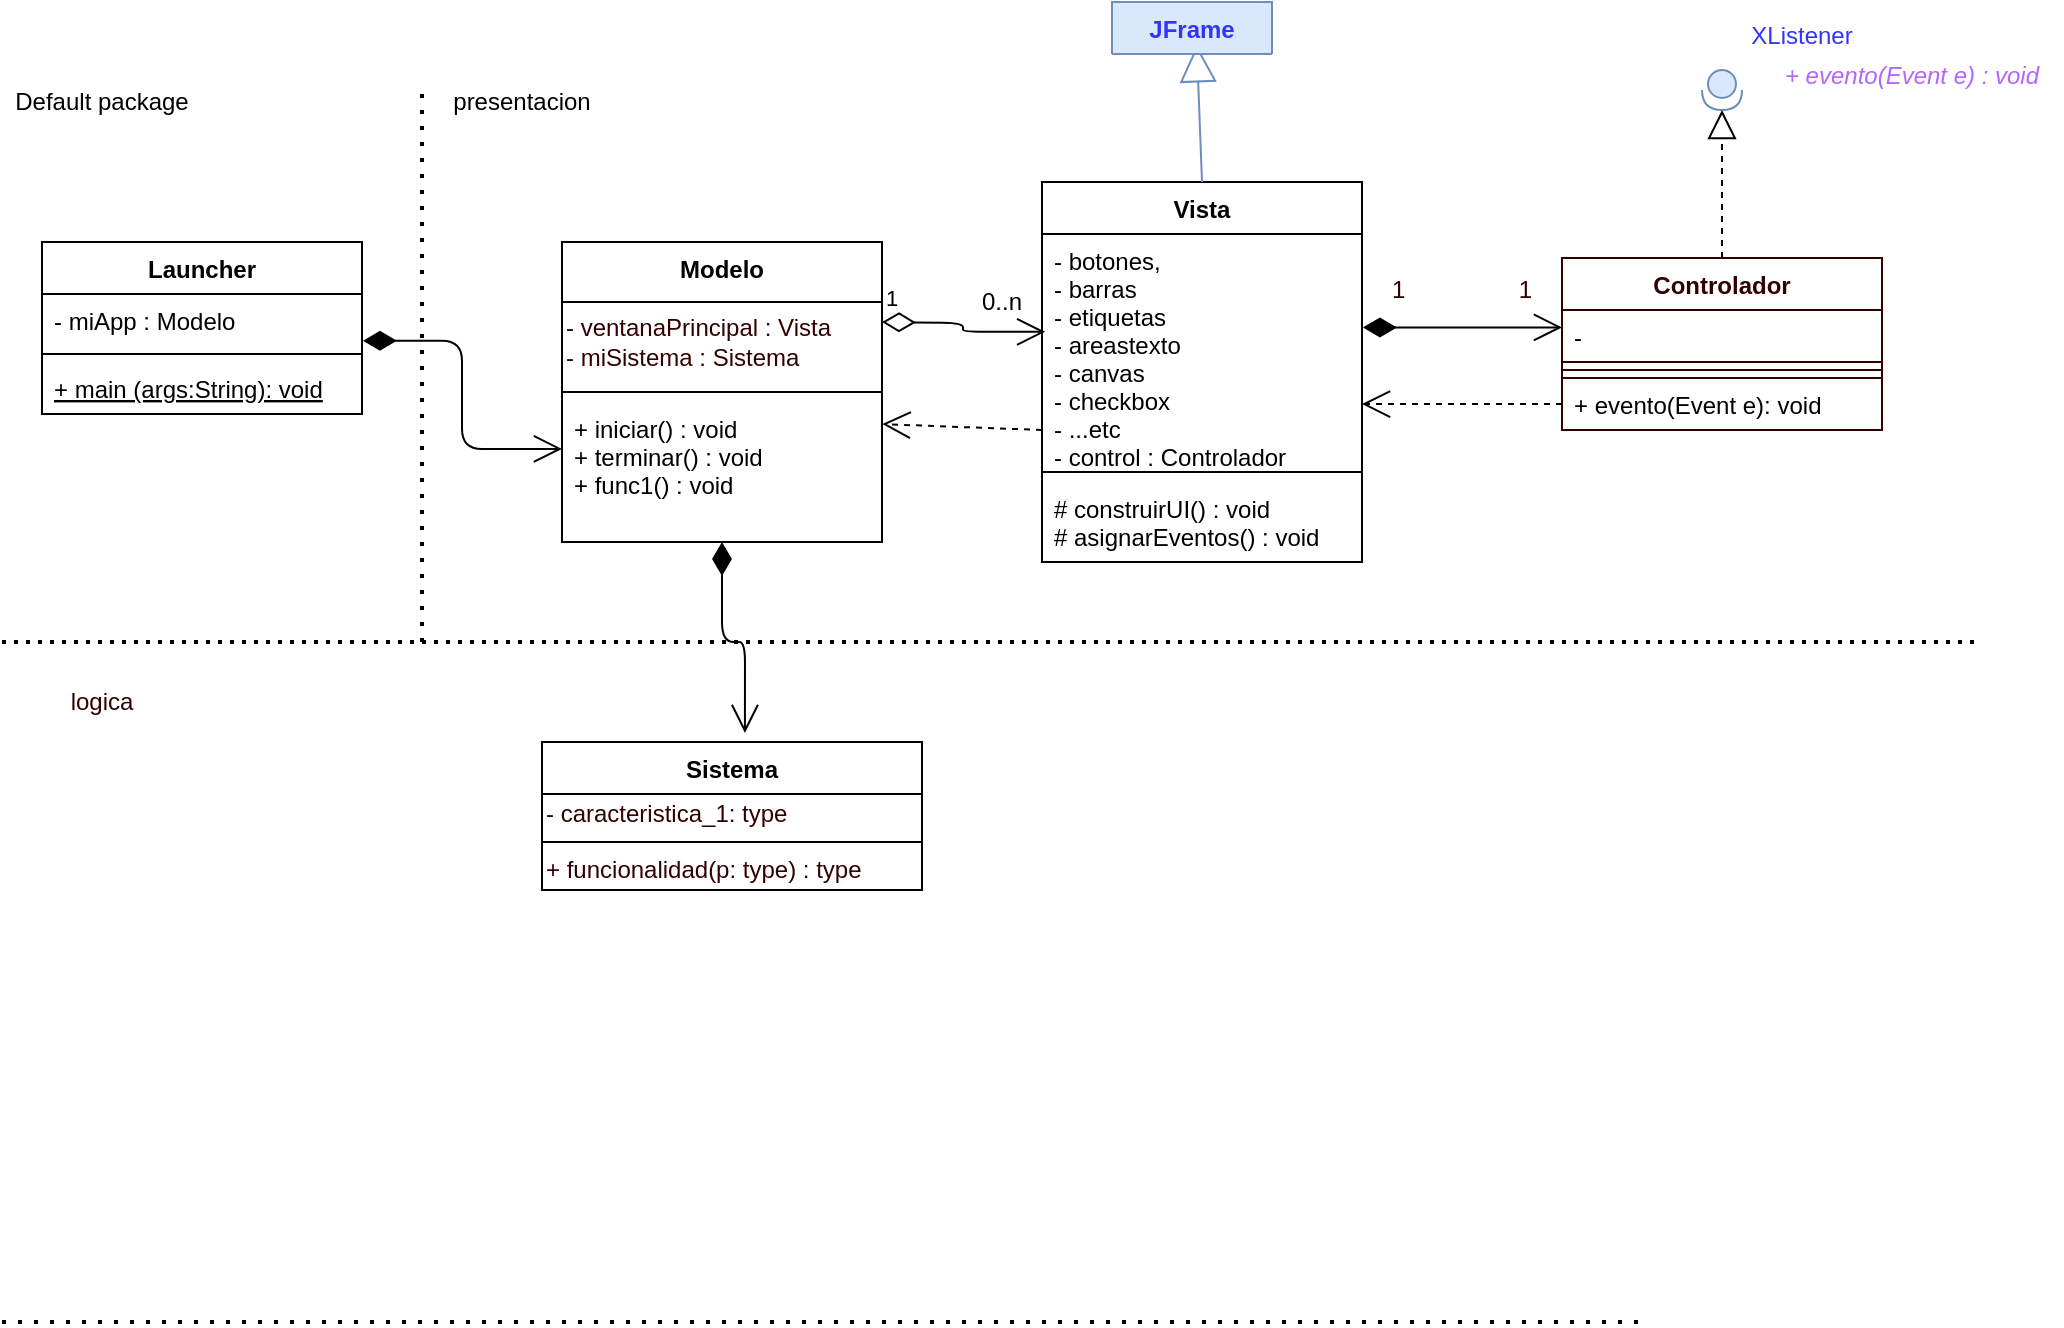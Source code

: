 <mxfile version="14.5.1" type="device"><diagram id="44b1It-fce5Et9xR6rmc" name="Page-1"><mxGraphModel dx="1695" dy="1719" grid="1" gridSize="10" guides="1" tooltips="1" connect="1" arrows="1" fold="1" page="1" pageScale="1" pageWidth="827" pageHeight="1169" math="0" shadow="0"><root><mxCell id="0"/><mxCell id="1" parent="0"/><mxCell id="HxQqmqoPhVjvXDln1Xgy-1" value="" style="endArrow=none;dashed=1;html=1;dashPattern=1 2;strokeWidth=2;" parent="1" edge="1"><mxGeometry width="50" height="50" relative="1" as="geometry"><mxPoint y="280" as="sourcePoint"/><mxPoint x="990" y="280" as="targetPoint"/></mxGeometry></mxCell><mxCell id="HxQqmqoPhVjvXDln1Xgy-2" value="" style="endArrow=none;dashed=1;html=1;dashPattern=1 3;strokeWidth=2;" parent="1" edge="1"><mxGeometry width="50" height="50" relative="1" as="geometry"><mxPoint x="210" y="280" as="sourcePoint"/><mxPoint x="210" as="targetPoint"/></mxGeometry></mxCell><mxCell id="HxQqmqoPhVjvXDln1Xgy-3" value="" style="endArrow=none;dashed=1;html=1;dashPattern=1 3;strokeWidth=2;" parent="1" edge="1"><mxGeometry width="50" height="50" relative="1" as="geometry"><mxPoint y="620" as="sourcePoint"/><mxPoint x="820" y="620" as="targetPoint"/></mxGeometry></mxCell><mxCell id="HxQqmqoPhVjvXDln1Xgy-4" value="Default package" style="text;html=1;strokeColor=none;fillColor=none;align=center;verticalAlign=middle;whiteSpace=wrap;rounded=0;" parent="1" vertex="1"><mxGeometry width="100" height="20" as="geometry"/></mxCell><mxCell id="HxQqmqoPhVjvXDln1Xgy-5" value="Launcher" style="swimlane;fontStyle=1;align=center;verticalAlign=top;childLayout=stackLayout;horizontal=1;startSize=26;horizontalStack=0;resizeParent=1;resizeParentMax=0;resizeLast=0;collapsible=1;marginBottom=0;" parent="1" vertex="1"><mxGeometry x="20" y="80" width="160" height="86" as="geometry"/></mxCell><mxCell id="HxQqmqoPhVjvXDln1Xgy-6" value="- miApp : Modelo" style="text;strokeColor=none;fillColor=none;align=left;verticalAlign=top;spacingLeft=4;spacingRight=4;overflow=hidden;rotatable=0;points=[[0,0.5],[1,0.5]];portConstraint=eastwest;" parent="HxQqmqoPhVjvXDln1Xgy-5" vertex="1"><mxGeometry y="26" width="160" height="26" as="geometry"/></mxCell><mxCell id="HxQqmqoPhVjvXDln1Xgy-7" value="" style="line;strokeWidth=1;fillColor=none;align=left;verticalAlign=middle;spacingTop=-1;spacingLeft=3;spacingRight=3;rotatable=0;labelPosition=right;points=[];portConstraint=eastwest;" parent="HxQqmqoPhVjvXDln1Xgy-5" vertex="1"><mxGeometry y="52" width="160" height="8" as="geometry"/></mxCell><mxCell id="HxQqmqoPhVjvXDln1Xgy-8" value="+ main (args:String): void" style="text;strokeColor=none;fillColor=none;align=left;verticalAlign=top;spacingLeft=4;spacingRight=4;overflow=hidden;rotatable=0;points=[[0,0.5],[1,0.5]];portConstraint=eastwest;fontStyle=4" parent="HxQqmqoPhVjvXDln1Xgy-5" vertex="1"><mxGeometry y="60" width="160" height="26" as="geometry"/></mxCell><mxCell id="HxQqmqoPhVjvXDln1Xgy-9" value="presentacion" style="text;html=1;strokeColor=none;fillColor=none;align=center;verticalAlign=middle;whiteSpace=wrap;rounded=0;" parent="1" vertex="1"><mxGeometry x="240" width="40" height="20" as="geometry"/></mxCell><mxCell id="HxQqmqoPhVjvXDln1Xgy-10" value="Modelo" style="swimlane;fontStyle=1;align=center;verticalAlign=top;childLayout=stackLayout;horizontal=1;startSize=30;horizontalStack=0;resizeParent=1;resizeParentMax=0;resizeLast=0;collapsible=1;marginBottom=0;" parent="1" vertex="1"><mxGeometry x="280" y="80" width="160" height="150" as="geometry"><mxRectangle x="280" y="80" width="70" height="26" as="alternateBounds"/></mxGeometry></mxCell><mxCell id="HxQqmqoPhVjvXDln1Xgy-44" value="- ventanaPrincipal : Vista&lt;br&gt;- miSistema : Sistema" style="text;html=1;strokeColor=none;fillColor=none;align=left;verticalAlign=middle;whiteSpace=wrap;rounded=0;fontColor=#330000;" parent="HxQqmqoPhVjvXDln1Xgy-10" vertex="1"><mxGeometry y="30" width="160" height="40" as="geometry"/></mxCell><mxCell id="HxQqmqoPhVjvXDln1Xgy-12" value="" style="line;strokeWidth=1;fillColor=none;align=left;verticalAlign=middle;spacingTop=-1;spacingLeft=3;spacingRight=3;rotatable=0;labelPosition=right;points=[];portConstraint=eastwest;" parent="HxQqmqoPhVjvXDln1Xgy-10" vertex="1"><mxGeometry y="70" width="160" height="10" as="geometry"/></mxCell><mxCell id="HxQqmqoPhVjvXDln1Xgy-13" value="+ iniciar() : void&#10;+ terminar() : void&#10;+ func1() : void&#10;" style="text;strokeColor=none;fillColor=none;align=left;verticalAlign=top;spacingLeft=4;spacingRight=4;overflow=hidden;rotatable=0;points=[[0,0.5],[1,0.5]];portConstraint=eastwest;" parent="HxQqmqoPhVjvXDln1Xgy-10" vertex="1"><mxGeometry y="80" width="160" height="70" as="geometry"/></mxCell><mxCell id="HxQqmqoPhVjvXDln1Xgy-18" value="" style="endArrow=open;html=1;endSize=12;startArrow=diamondThin;startSize=14;startFill=1;edgeStyle=orthogonalEdgeStyle;align=left;verticalAlign=bottom;strokeWidth=1;exitX=1.003;exitY=0.901;exitDx=0;exitDy=0;exitPerimeter=0;entryX=0;entryY=0.335;entryDx=0;entryDy=0;entryPerimeter=0;" parent="1" source="HxQqmqoPhVjvXDln1Xgy-6" target="HxQqmqoPhVjvXDln1Xgy-13" edge="1"><mxGeometry x="-1" y="3" relative="1" as="geometry"><mxPoint x="190" y="130" as="sourcePoint"/><mxPoint x="330" y="120" as="targetPoint"/></mxGeometry></mxCell><mxCell id="HxQqmqoPhVjvXDln1Xgy-25" value="1" style="endArrow=open;html=1;endSize=12;startArrow=diamondThin;startSize=14;startFill=0;edgeStyle=orthogonalEdgeStyle;align=left;verticalAlign=bottom;strokeWidth=1;entryX=0.01;entryY=0.429;entryDx=0;entryDy=0;entryPerimeter=0;" parent="1" target="HxQqmqoPhVjvXDln1Xgy-20" edge="1"><mxGeometry x="-1" y="3" relative="1" as="geometry"><mxPoint x="440" y="120" as="sourcePoint"/><mxPoint x="600" y="120" as="targetPoint"/></mxGeometry></mxCell><mxCell id="HxQqmqoPhVjvXDln1Xgy-27" value="0..n" style="text;html=1;strokeColor=none;fillColor=none;align=center;verticalAlign=middle;whiteSpace=wrap;rounded=0;" parent="1" vertex="1"><mxGeometry x="480" y="100" width="40" height="20" as="geometry"/></mxCell><mxCell id="HxQqmqoPhVjvXDln1Xgy-19" value="Vista" style="swimlane;fontStyle=1;align=center;verticalAlign=top;childLayout=stackLayout;horizontal=1;startSize=26;horizontalStack=0;resizeParent=1;resizeParentMax=0;resizeLast=0;collapsible=1;marginBottom=0;" parent="1" vertex="1"><mxGeometry x="520" y="50" width="160" height="190" as="geometry"/></mxCell><mxCell id="HxQqmqoPhVjvXDln1Xgy-20" value="- botones, &#10;- barras&#10;- etiquetas&#10;- areastexto&#10;- canvas&#10;- checkbox&#10;- ...etc&#10;- control : Controlador" style="text;strokeColor=none;fillColor=none;align=left;verticalAlign=top;spacingLeft=4;spacingRight=4;overflow=hidden;rotatable=0;points=[[0,0.5],[1,0.5]];portConstraint=eastwest;" parent="HxQqmqoPhVjvXDln1Xgy-19" vertex="1"><mxGeometry y="26" width="160" height="114" as="geometry"/></mxCell><mxCell id="HxQqmqoPhVjvXDln1Xgy-21" value="" style="line;strokeWidth=1;fillColor=none;align=left;verticalAlign=middle;spacingTop=-1;spacingLeft=3;spacingRight=3;rotatable=0;labelPosition=right;points=[];portConstraint=eastwest;" parent="HxQqmqoPhVjvXDln1Xgy-19" vertex="1"><mxGeometry y="140" width="160" height="10" as="geometry"/></mxCell><mxCell id="HxQqmqoPhVjvXDln1Xgy-22" value="# construirUI() : void&#10;# asignarEventos() : void" style="text;strokeColor=none;fillColor=none;align=left;verticalAlign=top;spacingLeft=4;spacingRight=4;overflow=hidden;rotatable=0;points=[[0,0.5],[1,0.5]];portConstraint=eastwest;" parent="HxQqmqoPhVjvXDln1Xgy-19" vertex="1"><mxGeometry y="150" width="160" height="40" as="geometry"/></mxCell><mxCell id="HxQqmqoPhVjvXDln1Xgy-28" value="" style="endArrow=block;endSize=16;endFill=0;html=1;strokeWidth=1;exitX=0.5;exitY=0;exitDx=0;exitDy=0;entryX=0.53;entryY=0.832;entryDx=0;entryDy=0;entryPerimeter=0;fillColor=#dae8fc;strokeColor=#6c8ebf;" parent="1" source="HxQqmqoPhVjvXDln1Xgy-19" target="HxQqmqoPhVjvXDln1Xgy-31" edge="1"><mxGeometry width="160" relative="1" as="geometry"><mxPoint x="630" y="-40" as="sourcePoint"/><mxPoint x="790" y="-40" as="targetPoint"/></mxGeometry></mxCell><mxCell id="HxQqmqoPhVjvXDln1Xgy-29" value="JFrame" style="swimlane;fontStyle=1;align=center;verticalAlign=top;childLayout=stackLayout;horizontal=1;startSize=26;horizontalStack=0;resizeParent=1;resizeParentMax=0;resizeLast=0;collapsible=1;marginBottom=0;fillColor=#dae8fc;strokeColor=#6c8ebf;fontColor=#3333FF;" parent="1" vertex="1" collapsed="1"><mxGeometry x="555" y="-40" width="80" height="26" as="geometry"><mxRectangle x="555" y="-40" width="90" height="34" as="alternateBounds"/></mxGeometry></mxCell><mxCell id="HxQqmqoPhVjvXDln1Xgy-31" value="" style="line;strokeWidth=1;fillColor=#dae8fc;align=left;verticalAlign=middle;spacingTop=-1;spacingLeft=3;spacingRight=3;rotatable=0;labelPosition=right;points=[];portConstraint=eastwest;strokeColor=#66B2FF;" parent="HxQqmqoPhVjvXDln1Xgy-29" vertex="1"><mxGeometry y="26" width="80" height="8" as="geometry"/></mxCell><mxCell id="HxQqmqoPhVjvXDln1Xgy-33" value="Controlador" style="swimlane;fontStyle=1;align=center;verticalAlign=top;childLayout=stackLayout;horizontal=1;startSize=26;horizontalStack=0;resizeParent=1;resizeParentMax=0;resizeLast=0;collapsible=1;marginBottom=0;fontColor=#330000;strokeColor=#330000;" parent="1" vertex="1"><mxGeometry x="780" y="88" width="160" height="86" as="geometry"/></mxCell><mxCell id="HxQqmqoPhVjvXDln1Xgy-34" value="- " style="text;fillColor=none;align=left;verticalAlign=top;spacingLeft=4;spacingRight=4;overflow=hidden;rotatable=0;points=[[0,0.5],[1,0.5]];portConstraint=eastwest;strokeColor=#330000;" parent="HxQqmqoPhVjvXDln1Xgy-33" vertex="1"><mxGeometry y="26" width="160" height="26" as="geometry"/></mxCell><mxCell id="HxQqmqoPhVjvXDln1Xgy-35" value="" style="line;strokeWidth=1;fillColor=none;align=left;verticalAlign=middle;spacingTop=-1;spacingLeft=3;spacingRight=3;rotatable=0;labelPosition=right;points=[];portConstraint=eastwest;strokeColor=#330000;" parent="HxQqmqoPhVjvXDln1Xgy-33" vertex="1"><mxGeometry y="52" width="160" height="8" as="geometry"/></mxCell><mxCell id="HxQqmqoPhVjvXDln1Xgy-36" value="+ evento(Event e): void" style="text;fillColor=none;align=left;verticalAlign=top;spacingLeft=4;spacingRight=4;overflow=hidden;rotatable=0;points=[[0,0.5],[1,0.5]];portConstraint=eastwest;strokeColor=#330000;" parent="HxQqmqoPhVjvXDln1Xgy-33" vertex="1"><mxGeometry y="60" width="160" height="26" as="geometry"/></mxCell><mxCell id="HxQqmqoPhVjvXDln1Xgy-37" value="" style="endArrow=open;html=1;endSize=12;startArrow=diamondThin;startSize=14;startFill=1;edgeStyle=orthogonalEdgeStyle;align=left;verticalAlign=bottom;strokeWidth=1;exitX=1.003;exitY=0.901;exitDx=0;exitDy=0;exitPerimeter=0;entryX=0;entryY=0.335;entryDx=0;entryDy=0;entryPerimeter=0;" parent="1" edge="1"><mxGeometry x="-1" y="3" relative="1" as="geometry"><mxPoint x="680.48" y="122.716" as="sourcePoint"/><mxPoint x="780" y="122.7" as="targetPoint"/></mxGeometry></mxCell><mxCell id="HxQqmqoPhVjvXDln1Xgy-38" value="1&amp;nbsp; &amp;nbsp; &amp;nbsp; &amp;nbsp; &amp;nbsp; &amp;nbsp; &amp;nbsp; &amp;nbsp; &amp;nbsp;1" style="text;html=1;strokeColor=none;fillColor=none;align=center;verticalAlign=middle;whiteSpace=wrap;rounded=0;fontColor=#330000;" parent="1" vertex="1"><mxGeometry x="690" y="94" width="80" height="20" as="geometry"/></mxCell><mxCell id="HxQqmqoPhVjvXDln1Xgy-39" value="" style="shape=providedRequiredInterface;html=1;verticalLabelPosition=bottom;strokeColor=#6c8ebf;rotation=90;fillColor=#dae8fc;" parent="1" vertex="1"><mxGeometry x="850" y="-6" width="20" height="20" as="geometry"/></mxCell><mxCell id="HxQqmqoPhVjvXDln1Xgy-40" value="" style="endArrow=block;dashed=1;endFill=0;endSize=12;html=1;strokeWidth=1;fontColor=#330000;exitX=0.5;exitY=0;exitDx=0;exitDy=0;entryX=1;entryY=0.5;entryDx=0;entryDy=0;entryPerimeter=0;" parent="1" source="HxQqmqoPhVjvXDln1Xgy-33" target="HxQqmqoPhVjvXDln1Xgy-39" edge="1"><mxGeometry width="160" relative="1" as="geometry"><mxPoint x="900" y="30" as="sourcePoint"/><mxPoint x="1060" y="30" as="targetPoint"/></mxGeometry></mxCell><mxCell id="HxQqmqoPhVjvXDln1Xgy-41" value="&lt;font color=&quot;#3333ff&quot;&gt;XListener&lt;/font&gt;" style="text;html=1;align=center;verticalAlign=middle;whiteSpace=wrap;rounded=0;" parent="1" vertex="1"><mxGeometry x="870" y="-33" width="60" height="20" as="geometry"/></mxCell><mxCell id="HxQqmqoPhVjvXDln1Xgy-43" value="&lt;font color=&quot;#b266ff&quot;&gt;&lt;i&gt;+ evento(Event e) : void&lt;/i&gt;&lt;/font&gt;" style="text;html=1;strokeColor=none;fillColor=none;align=center;verticalAlign=middle;whiteSpace=wrap;rounded=0;fontColor=#330000;" parent="1" vertex="1"><mxGeometry x="880" y="-13" width="150" height="20" as="geometry"/></mxCell><mxCell id="HxQqmqoPhVjvXDln1Xgy-48" value="" style="endArrow=open;html=1;endSize=12;startArrow=diamondThin;startSize=14;startFill=1;edgeStyle=orthogonalEdgeStyle;align=left;verticalAlign=bottom;strokeWidth=1;fontColor=#330000;entryX=0.534;entryY=-0.061;entryDx=0;entryDy=0;entryPerimeter=0;exitX=0.5;exitY=1;exitDx=0;exitDy=0;exitPerimeter=0;" parent="1" source="HxQqmqoPhVjvXDln1Xgy-13" target="HxQqmqoPhVjvXDln1Xgy-14" edge="1"><mxGeometry x="-1" y="3" relative="1" as="geometry"><mxPoint x="340" y="250" as="sourcePoint"/><mxPoint x="494" y="280" as="targetPoint"/></mxGeometry></mxCell><mxCell id="HxQqmqoPhVjvXDln1Xgy-14" value="Sistema" style="swimlane;fontStyle=1;align=center;verticalAlign=top;childLayout=stackLayout;horizontal=1;startSize=26;horizontalStack=0;resizeParent=1;resizeParentMax=0;resizeLast=0;collapsible=1;marginBottom=0;" parent="1" vertex="1"><mxGeometry x="270" y="330" width="190" height="74" as="geometry"/></mxCell><mxCell id="HxQqmqoPhVjvXDln1Xgy-50" value="- caracteristica_1: type" style="text;html=1;strokeColor=none;fillColor=none;align=left;verticalAlign=middle;whiteSpace=wrap;rounded=0;fontColor=#330000;" parent="HxQqmqoPhVjvXDln1Xgy-14" vertex="1"><mxGeometry y="26" width="190" height="20" as="geometry"/></mxCell><mxCell id="HxQqmqoPhVjvXDln1Xgy-16" value="" style="line;strokeWidth=1;fillColor=none;align=left;verticalAlign=middle;spacingTop=-1;spacingLeft=3;spacingRight=3;rotatable=0;labelPosition=right;points=[];portConstraint=eastwest;" parent="HxQqmqoPhVjvXDln1Xgy-14" vertex="1"><mxGeometry y="46" width="190" height="8" as="geometry"/></mxCell><mxCell id="HxQqmqoPhVjvXDln1Xgy-49" value="+ funcionalidad(p: type) : type" style="text;html=1;strokeColor=none;fillColor=none;align=left;verticalAlign=middle;whiteSpace=wrap;rounded=0;fontColor=#330000;" parent="HxQqmqoPhVjvXDln1Xgy-14" vertex="1"><mxGeometry y="54" width="190" height="20" as="geometry"/></mxCell><mxCell id="HxQqmqoPhVjvXDln1Xgy-51" value="logica" style="text;html=1;strokeColor=none;fillColor=none;align=center;verticalAlign=middle;whiteSpace=wrap;rounded=0;fontColor=#330000;" parent="1" vertex="1"><mxGeometry x="30" y="300" width="40" height="20" as="geometry"/></mxCell><mxCell id="HxQqmqoPhVjvXDln1Xgy-52" value="" style="endArrow=open;endSize=12;dashed=1;html=1;strokeWidth=1;fontColor=#330000;exitX=0;exitY=0.5;exitDx=0;exitDy=0;entryX=1;entryY=0.746;entryDx=0;entryDy=0;entryPerimeter=0;" parent="1" source="HxQqmqoPhVjvXDln1Xgy-36" target="HxQqmqoPhVjvXDln1Xgy-20" edge="1"><mxGeometry width="160" relative="1" as="geometry"><mxPoint x="760" y="220" as="sourcePoint"/><mxPoint x="720" y="220" as="targetPoint"/></mxGeometry></mxCell><mxCell id="HxQqmqoPhVjvXDln1Xgy-53" value="" style="endArrow=open;endSize=12;dashed=1;html=1;strokeWidth=1;fontColor=#330000;exitX=0;exitY=0.5;exitDx=0;exitDy=0;entryX=1.001;entryY=0.158;entryDx=0;entryDy=0;entryPerimeter=0;" parent="1" target="HxQqmqoPhVjvXDln1Xgy-13" edge="1"><mxGeometry width="160" relative="1" as="geometry"><mxPoint x="520" y="174" as="sourcePoint"/><mxPoint x="420" y="174.044" as="targetPoint"/></mxGeometry></mxCell></root></mxGraphModel></diagram></mxfile>